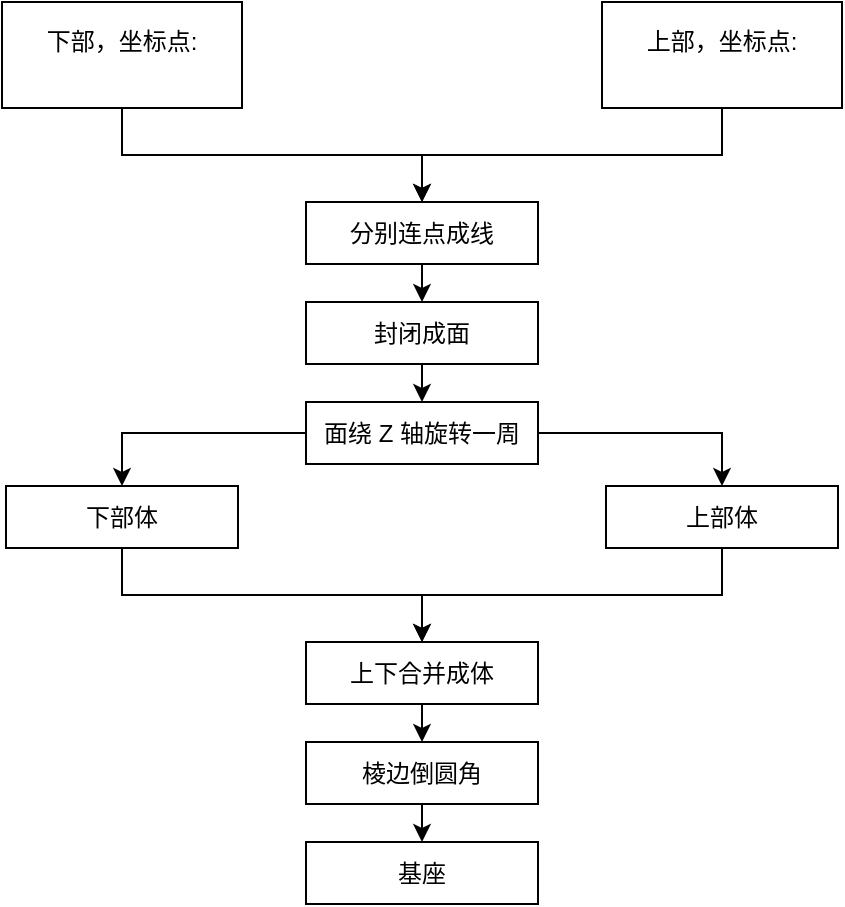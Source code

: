 <mxfile version="24.4.9" type="device">
  <diagram name="第 1 页" id="Y1IVrKre_yPQABnP3C9H">
    <mxGraphModel dx="691" dy="369" grid="1" gridSize="10" guides="1" tooltips="1" connect="1" arrows="1" fold="1" page="1" pageScale="1" pageWidth="827" pageHeight="1169" math="0" shadow="0">
      <root>
        <mxCell id="0" />
        <mxCell id="1" parent="0" />
        <mxCell id="8tplBPZqbutb2HcItfny-13" style="edgeStyle=orthogonalEdgeStyle;rounded=0;orthogonalLoop=1;jettySize=auto;html=1;entryX=0.5;entryY=0;entryDx=0;entryDy=0;exitX=0.5;exitY=1;exitDx=0;exitDy=0;" edge="1" parent="1" source="8tplBPZqbutb2HcItfny-1" target="8tplBPZqbutb2HcItfny-3">
          <mxGeometry relative="1" as="geometry">
            <mxPoint x="230" y="70" as="targetPoint" />
          </mxGeometry>
        </mxCell>
        <mxCell id="8tplBPZqbutb2HcItfny-1" value="下部，坐标点:&lt;div&gt;&lt;br&gt;&lt;/div&gt;" style="rounded=0;whiteSpace=wrap;html=1;" vertex="1" parent="1">
          <mxGeometry x="48" y="110" width="120" height="53" as="geometry" />
        </mxCell>
        <mxCell id="8tplBPZqbutb2HcItfny-14" style="edgeStyle=orthogonalEdgeStyle;rounded=0;orthogonalLoop=1;jettySize=auto;html=1;exitX=0.5;exitY=1;exitDx=0;exitDy=0;entryX=0.5;entryY=0;entryDx=0;entryDy=0;" edge="1" parent="1" source="8tplBPZqbutb2HcItfny-2" target="8tplBPZqbutb2HcItfny-3">
          <mxGeometry relative="1" as="geometry">
            <mxPoint x="230" y="50" as="targetPoint" />
          </mxGeometry>
        </mxCell>
        <mxCell id="8tplBPZqbutb2HcItfny-2" value="上部，坐标点:&lt;div&gt;&lt;br&gt;&lt;/div&gt;" style="rounded=0;whiteSpace=wrap;html=1;" vertex="1" parent="1">
          <mxGeometry x="348" y="110" width="120" height="53" as="geometry" />
        </mxCell>
        <mxCell id="8tplBPZqbutb2HcItfny-15" style="edgeStyle=orthogonalEdgeStyle;rounded=0;orthogonalLoop=1;jettySize=auto;html=1;exitX=0.5;exitY=1;exitDx=0;exitDy=0;entryX=0.5;entryY=0;entryDx=0;entryDy=0;" edge="1" parent="1" source="8tplBPZqbutb2HcItfny-3" target="8tplBPZqbutb2HcItfny-4">
          <mxGeometry relative="1" as="geometry" />
        </mxCell>
        <mxCell id="8tplBPZqbutb2HcItfny-3" value="分别连点成线" style="rounded=0;whiteSpace=wrap;html=1;" vertex="1" parent="1">
          <mxGeometry x="200" y="210" width="116" height="31" as="geometry" />
        </mxCell>
        <mxCell id="8tplBPZqbutb2HcItfny-16" style="edgeStyle=orthogonalEdgeStyle;rounded=0;orthogonalLoop=1;jettySize=auto;html=1;exitX=0.5;exitY=1;exitDx=0;exitDy=0;entryX=0.5;entryY=0;entryDx=0;entryDy=0;" edge="1" parent="1" source="8tplBPZqbutb2HcItfny-4" target="8tplBPZqbutb2HcItfny-5">
          <mxGeometry relative="1" as="geometry" />
        </mxCell>
        <mxCell id="8tplBPZqbutb2HcItfny-4" value="封闭成面" style="rounded=0;whiteSpace=wrap;html=1;" vertex="1" parent="1">
          <mxGeometry x="200" y="260" width="116" height="31" as="geometry" />
        </mxCell>
        <mxCell id="8tplBPZqbutb2HcItfny-17" style="edgeStyle=orthogonalEdgeStyle;rounded=0;orthogonalLoop=1;jettySize=auto;html=1;exitX=1;exitY=0.5;exitDx=0;exitDy=0;" edge="1" parent="1" source="8tplBPZqbutb2HcItfny-5" target="8tplBPZqbutb2HcItfny-7">
          <mxGeometry relative="1" as="geometry" />
        </mxCell>
        <mxCell id="8tplBPZqbutb2HcItfny-18" style="edgeStyle=orthogonalEdgeStyle;rounded=0;orthogonalLoop=1;jettySize=auto;html=1;exitX=0;exitY=0.5;exitDx=0;exitDy=0;entryX=0.5;entryY=0;entryDx=0;entryDy=0;" edge="1" parent="1" source="8tplBPZqbutb2HcItfny-5" target="8tplBPZqbutb2HcItfny-6">
          <mxGeometry relative="1" as="geometry" />
        </mxCell>
        <mxCell id="8tplBPZqbutb2HcItfny-5" value="面绕 Z 轴旋转一周" style="rounded=0;whiteSpace=wrap;html=1;" vertex="1" parent="1">
          <mxGeometry x="200" y="310" width="116" height="31" as="geometry" />
        </mxCell>
        <mxCell id="8tplBPZqbutb2HcItfny-19" style="edgeStyle=orthogonalEdgeStyle;rounded=0;orthogonalLoop=1;jettySize=auto;html=1;exitX=0.5;exitY=1;exitDx=0;exitDy=0;" edge="1" parent="1" source="8tplBPZqbutb2HcItfny-6" target="8tplBPZqbutb2HcItfny-8">
          <mxGeometry relative="1" as="geometry" />
        </mxCell>
        <mxCell id="8tplBPZqbutb2HcItfny-6" value="下部体" style="rounded=0;whiteSpace=wrap;html=1;" vertex="1" parent="1">
          <mxGeometry x="50" y="352" width="116" height="31" as="geometry" />
        </mxCell>
        <mxCell id="8tplBPZqbutb2HcItfny-20" style="edgeStyle=orthogonalEdgeStyle;rounded=0;orthogonalLoop=1;jettySize=auto;html=1;exitX=0.5;exitY=1;exitDx=0;exitDy=0;entryX=0.5;entryY=0;entryDx=0;entryDy=0;" edge="1" parent="1" source="8tplBPZqbutb2HcItfny-7" target="8tplBPZqbutb2HcItfny-8">
          <mxGeometry relative="1" as="geometry" />
        </mxCell>
        <mxCell id="8tplBPZqbutb2HcItfny-7" value="上部体" style="rounded=0;whiteSpace=wrap;html=1;" vertex="1" parent="1">
          <mxGeometry x="350" y="352" width="116" height="31" as="geometry" />
        </mxCell>
        <mxCell id="8tplBPZqbutb2HcItfny-21" style="edgeStyle=orthogonalEdgeStyle;rounded=0;orthogonalLoop=1;jettySize=auto;html=1;exitX=0.5;exitY=1;exitDx=0;exitDy=0;entryX=0.5;entryY=0;entryDx=0;entryDy=0;" edge="1" parent="1" source="8tplBPZqbutb2HcItfny-8" target="8tplBPZqbutb2HcItfny-9">
          <mxGeometry relative="1" as="geometry" />
        </mxCell>
        <mxCell id="8tplBPZqbutb2HcItfny-8" value="上下合并成体" style="rounded=0;whiteSpace=wrap;html=1;" vertex="1" parent="1">
          <mxGeometry x="200" y="430" width="116" height="31" as="geometry" />
        </mxCell>
        <mxCell id="8tplBPZqbutb2HcItfny-22" style="edgeStyle=orthogonalEdgeStyle;rounded=0;orthogonalLoop=1;jettySize=auto;html=1;exitX=0.5;exitY=1;exitDx=0;exitDy=0;entryX=0.5;entryY=0;entryDx=0;entryDy=0;" edge="1" parent="1" source="8tplBPZqbutb2HcItfny-9" target="8tplBPZqbutb2HcItfny-10">
          <mxGeometry relative="1" as="geometry" />
        </mxCell>
        <mxCell id="8tplBPZqbutb2HcItfny-9" value="棱边倒圆角" style="rounded=0;whiteSpace=wrap;html=1;" vertex="1" parent="1">
          <mxGeometry x="200" y="480" width="116" height="31" as="geometry" />
        </mxCell>
        <mxCell id="8tplBPZqbutb2HcItfny-10" value="基座" style="rounded=0;whiteSpace=wrap;html=1;" vertex="1" parent="1">
          <mxGeometry x="200" y="530" width="116" height="31" as="geometry" />
        </mxCell>
      </root>
    </mxGraphModel>
  </diagram>
</mxfile>
